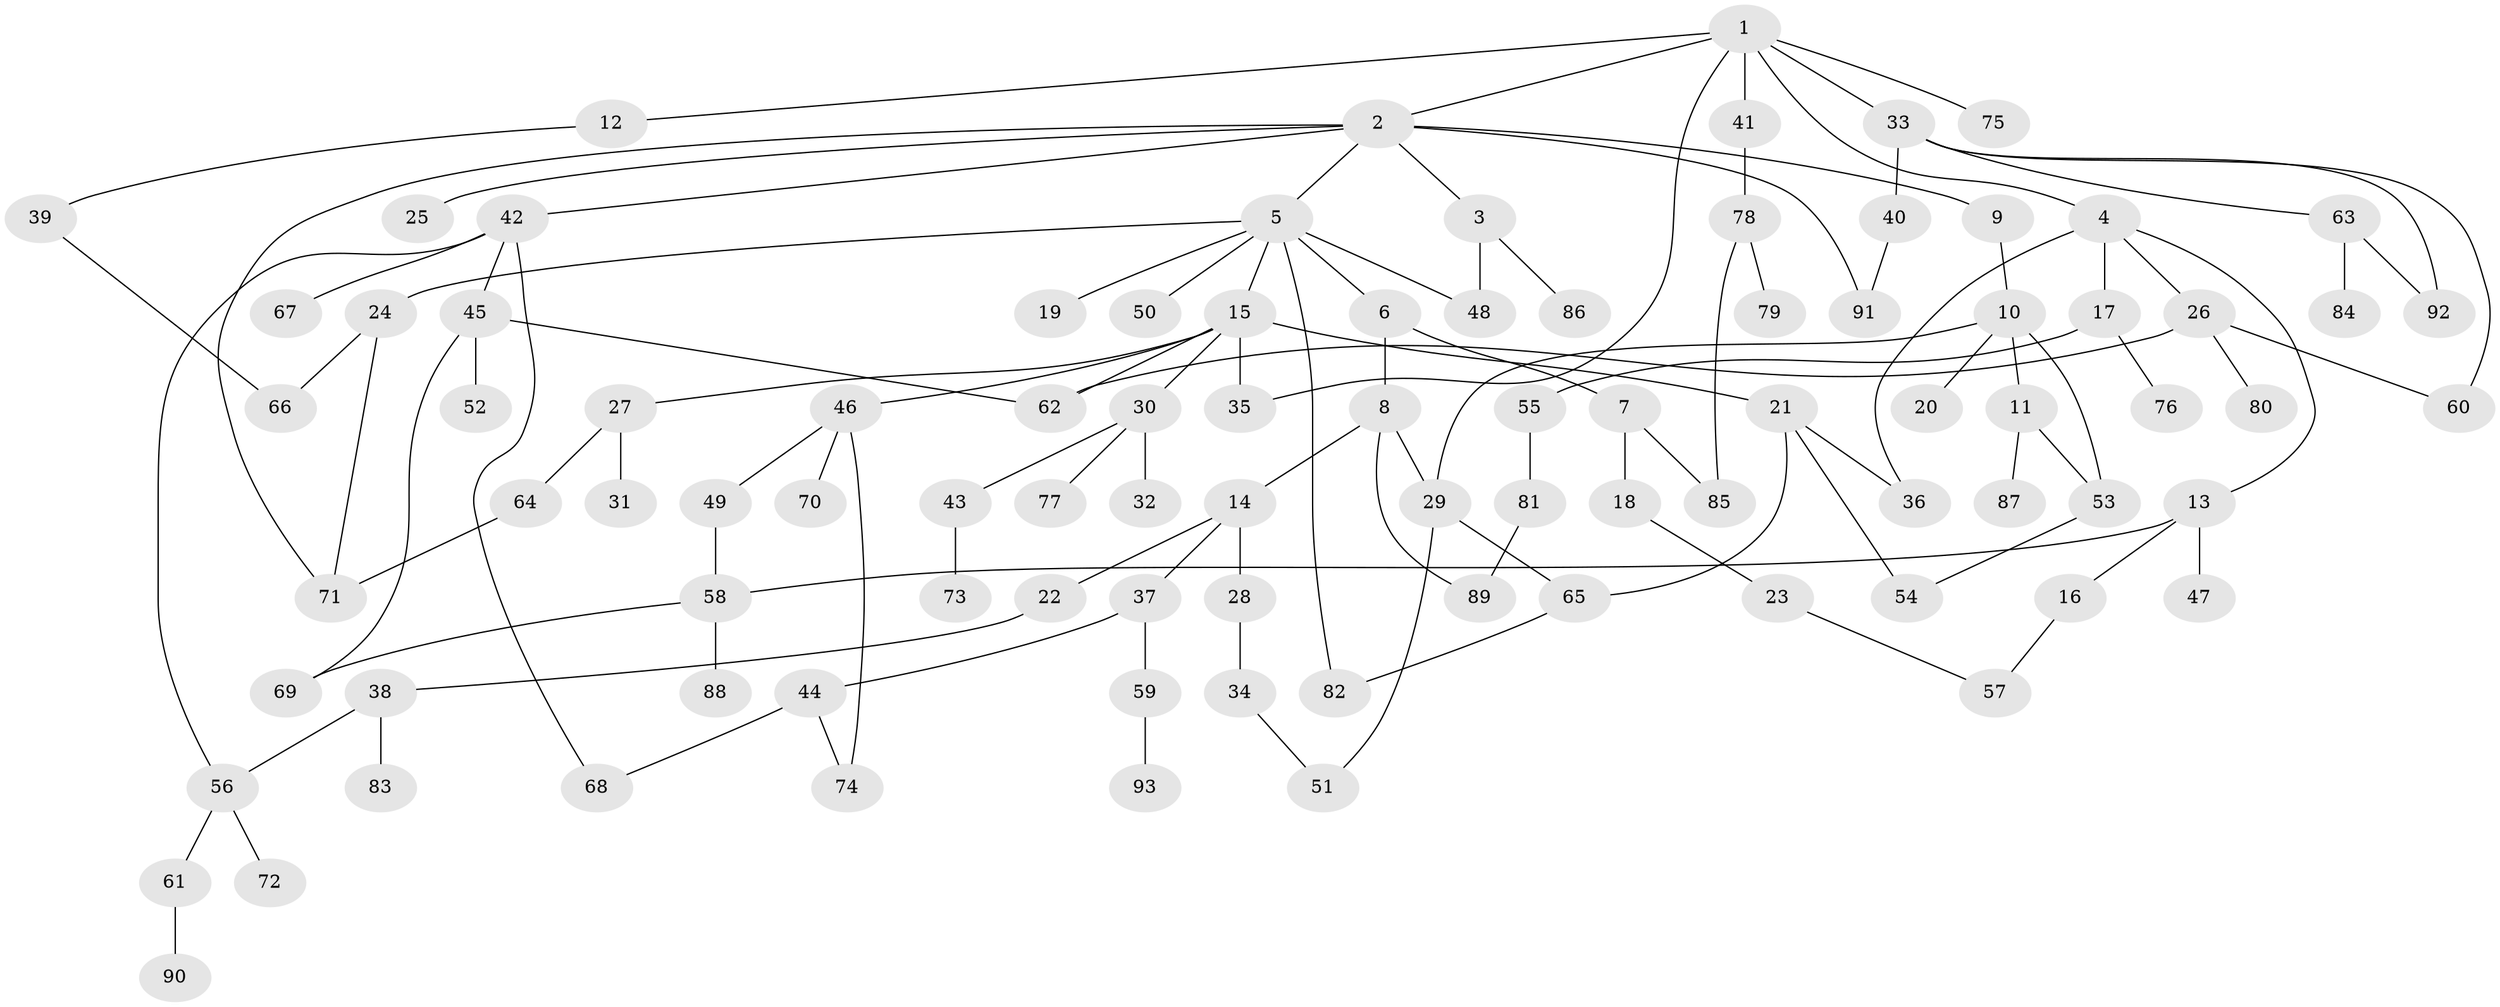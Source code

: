 // Generated by graph-tools (version 1.1) at 2025/01/03/09/25 03:01:09]
// undirected, 93 vertices, 117 edges
graph export_dot {
graph [start="1"]
  node [color=gray90,style=filled];
  1;
  2;
  3;
  4;
  5;
  6;
  7;
  8;
  9;
  10;
  11;
  12;
  13;
  14;
  15;
  16;
  17;
  18;
  19;
  20;
  21;
  22;
  23;
  24;
  25;
  26;
  27;
  28;
  29;
  30;
  31;
  32;
  33;
  34;
  35;
  36;
  37;
  38;
  39;
  40;
  41;
  42;
  43;
  44;
  45;
  46;
  47;
  48;
  49;
  50;
  51;
  52;
  53;
  54;
  55;
  56;
  57;
  58;
  59;
  60;
  61;
  62;
  63;
  64;
  65;
  66;
  67;
  68;
  69;
  70;
  71;
  72;
  73;
  74;
  75;
  76;
  77;
  78;
  79;
  80;
  81;
  82;
  83;
  84;
  85;
  86;
  87;
  88;
  89;
  90;
  91;
  92;
  93;
  1 -- 2;
  1 -- 4;
  1 -- 12;
  1 -- 33;
  1 -- 35;
  1 -- 41;
  1 -- 75;
  2 -- 3;
  2 -- 5;
  2 -- 9;
  2 -- 25;
  2 -- 42;
  2 -- 71;
  2 -- 91;
  3 -- 48;
  3 -- 86;
  4 -- 13;
  4 -- 17;
  4 -- 26;
  4 -- 36;
  5 -- 6;
  5 -- 15;
  5 -- 19;
  5 -- 24;
  5 -- 50;
  5 -- 82;
  5 -- 48;
  6 -- 7;
  6 -- 8;
  7 -- 18;
  7 -- 85;
  8 -- 14;
  8 -- 89;
  8 -- 29;
  9 -- 10;
  10 -- 11;
  10 -- 20;
  10 -- 29;
  10 -- 53;
  11 -- 87;
  11 -- 53;
  12 -- 39;
  13 -- 16;
  13 -- 47;
  13 -- 58;
  14 -- 22;
  14 -- 28;
  14 -- 37;
  15 -- 21;
  15 -- 27;
  15 -- 30;
  15 -- 46;
  15 -- 62;
  15 -- 35;
  16 -- 57;
  17 -- 55;
  17 -- 76;
  18 -- 23;
  21 -- 36;
  21 -- 54;
  21 -- 65;
  22 -- 38;
  23 -- 57;
  24 -- 66;
  24 -- 71;
  26 -- 80;
  26 -- 60;
  26 -- 62;
  27 -- 31;
  27 -- 64;
  28 -- 34;
  29 -- 51;
  29 -- 65;
  30 -- 32;
  30 -- 43;
  30 -- 77;
  33 -- 40;
  33 -- 60;
  33 -- 63;
  33 -- 92;
  34 -- 51;
  37 -- 44;
  37 -- 59;
  38 -- 83;
  38 -- 56;
  39 -- 66;
  40 -- 91;
  41 -- 78;
  42 -- 45;
  42 -- 56;
  42 -- 67;
  42 -- 68;
  43 -- 73;
  44 -- 74;
  44 -- 68;
  45 -- 52;
  45 -- 62;
  45 -- 69;
  46 -- 49;
  46 -- 70;
  46 -- 74;
  49 -- 58;
  53 -- 54;
  55 -- 81;
  56 -- 61;
  56 -- 72;
  58 -- 88;
  58 -- 69;
  59 -- 93;
  61 -- 90;
  63 -- 84;
  63 -- 92;
  64 -- 71;
  65 -- 82;
  78 -- 79;
  78 -- 85;
  81 -- 89;
}
